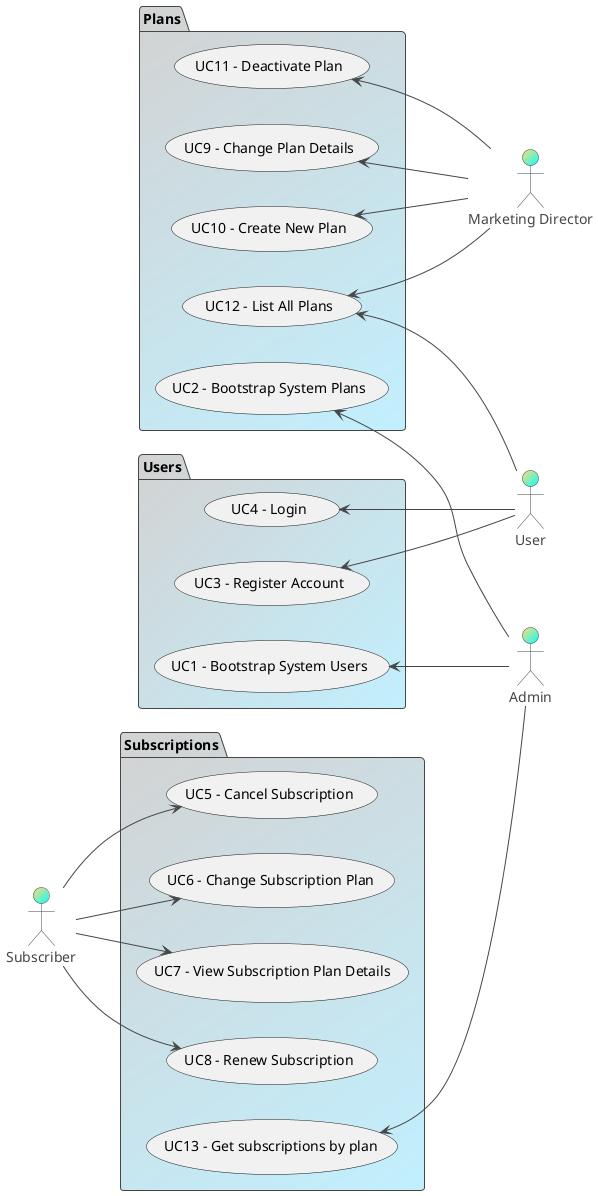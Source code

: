 @startuml
'https://plantuml.com/use-case-diagram
!theme toy

left to right direction

skinparam backgroundColor Transparent
skinparam packageBackgroundColor LightGray/APPLICATION


:Admin: as "Admin" #F8DE7E/00FFFF
:Director: as "Marketing Director" #F8DE7E/00FFFF
:User: as "User" #F8DE7E/00FFFF
:Subscriber: as "Subscriber" #F8DE7E/00FFFF

package Plans {
 usecase "UC9 - Change Plan Details" as UC8
 usecase "UC10 - Create New Plan" as UC9
 usecase "UC11 - Deactivate Plan" as UC10
 usecase "UC12 - List All Plans" as UC11
 usecase "UC2 - Bootstrap System Plans" as UC12
}

package Subscriptions {
    usecase "UC5 - Cancel Subscription" as UC4
    usecase "UC6 - Change Subscription Plan" as UC5
    usecase "UC7 - View Subscription Plan Details" as UC6
    usecase "UC8 - Renew Subscription" as UC7
    usecase "UC13 - Get subscriptions by plan" as UC13
}

package Users {
    usecase "UC3 - Register Account" as UC1
    usecase "UC1 - Bootstrap System Users" as UC2
    usecase "UC4 - Login" as UC3
}


UC2 <-- Admin
UC12 <-- Admin
UC13 <-- Admin

UC8 <-- Director
UC9 <-- Director
UC10 <-- Director
UC11 <-- Director

UC1 <-- User
UC3 <-- User
UC11 <-- User

Subscriber --> UC4
Subscriber --> UC5
Subscriber --> UC6
Subscriber --> UC7

@enduml
